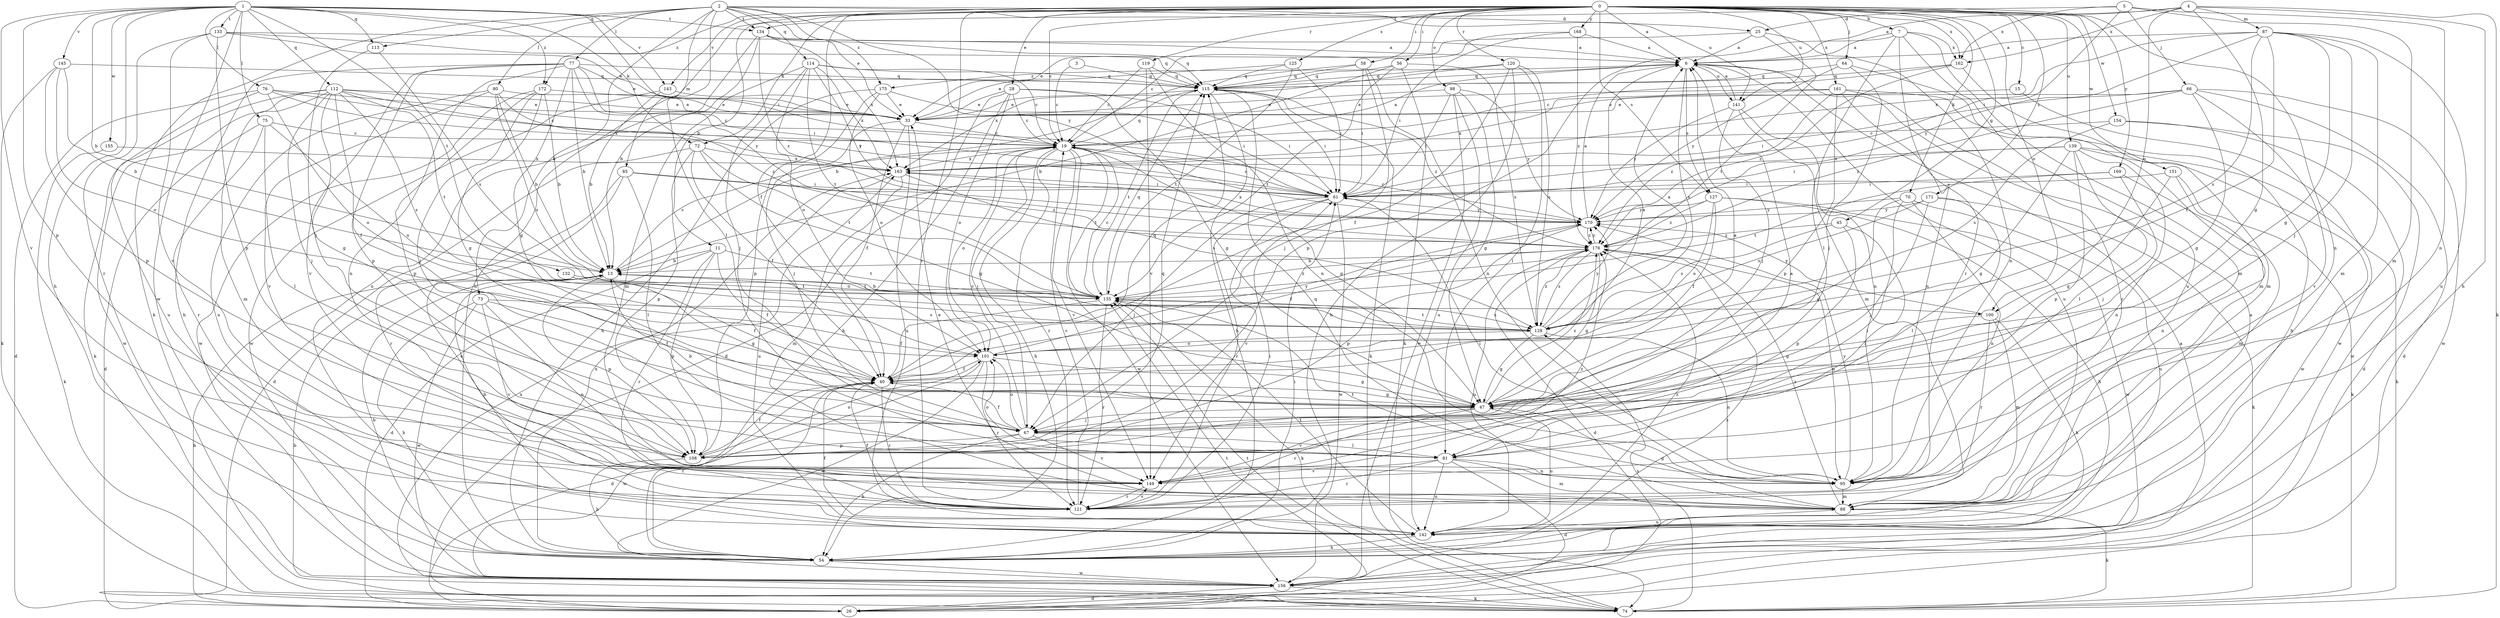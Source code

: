 strict digraph  {
0;
1;
2;
3;
4;
5;
6;
7;
11;
13;
15;
19;
25;
26;
28;
33;
40;
45;
47;
54;
56;
58;
61;
64;
66;
67;
70;
72;
73;
74;
75;
76;
77;
80;
81;
85;
87;
88;
95;
98;
100;
101;
108;
112;
113;
114;
115;
119;
120;
121;
125;
127;
128;
132;
133;
134;
135;
139;
141;
142;
143;
145;
149;
151;
154;
155;
156;
161;
162;
163;
168;
169;
170;
171;
172;
175;
176;
0 -> 6  [label=a];
0 -> 7  [label=b];
0 -> 11  [label=b];
0 -> 15  [label=c];
0 -> 19  [label=c];
0 -> 28  [label=e];
0 -> 40  [label=f];
0 -> 45  [label=g];
0 -> 54  [label=h];
0 -> 56  [label=i];
0 -> 58  [label=i];
0 -> 64  [label=j];
0 -> 70  [label=k];
0 -> 72  [label=k];
0 -> 95  [label=n];
0 -> 98  [label=o];
0 -> 100  [label=o];
0 -> 119  [label=r];
0 -> 120  [label=r];
0 -> 121  [label=r];
0 -> 125  [label=s];
0 -> 127  [label=s];
0 -> 139  [label=u];
0 -> 141  [label=u];
0 -> 143  [label=v];
0 -> 151  [label=w];
0 -> 154  [label=w];
0 -> 161  [label=x];
0 -> 162  [label=x];
0 -> 168  [label=y];
0 -> 169  [label=y];
0 -> 171  [label=z];
0 -> 172  [label=z];
1 -> 13  [label=b];
1 -> 54  [label=h];
1 -> 61  [label=i];
1 -> 72  [label=k];
1 -> 75  [label=l];
1 -> 76  [label=l];
1 -> 108  [label=p];
1 -> 112  [label=q];
1 -> 113  [label=q];
1 -> 132  [label=t];
1 -> 133  [label=t];
1 -> 134  [label=t];
1 -> 143  [label=v];
1 -> 145  [label=v];
1 -> 149  [label=v];
1 -> 155  [label=w];
1 -> 156  [label=w];
1 -> 172  [label=z];
2 -> 25  [label=d];
2 -> 33  [label=e];
2 -> 73  [label=k];
2 -> 74  [label=k];
2 -> 77  [label=l];
2 -> 80  [label=l];
2 -> 81  [label=l];
2 -> 85  [label=m];
2 -> 113  [label=q];
2 -> 114  [label=q];
2 -> 134  [label=t];
2 -> 141  [label=u];
2 -> 170  [label=y];
2 -> 175  [label=z];
3 -> 19  [label=c];
3 -> 115  [label=q];
4 -> 6  [label=a];
4 -> 25  [label=d];
4 -> 47  [label=g];
4 -> 54  [label=h];
4 -> 74  [label=k];
4 -> 87  [label=m];
4 -> 100  [label=o];
4 -> 162  [label=x];
5 -> 61  [label=i];
5 -> 66  [label=j];
5 -> 88  [label=m];
5 -> 95  [label=n];
5 -> 134  [label=t];
5 -> 162  [label=x];
6 -> 115  [label=q];
6 -> 127  [label=s];
6 -> 128  [label=s];
6 -> 141  [label=u];
6 -> 142  [label=u];
6 -> 175  [label=z];
7 -> 6  [label=a];
7 -> 81  [label=l];
7 -> 88  [label=m];
7 -> 108  [label=p];
7 -> 121  [label=r];
7 -> 142  [label=u];
7 -> 162  [label=x];
11 -> 13  [label=b];
11 -> 26  [label=d];
11 -> 40  [label=f];
11 -> 108  [label=p];
11 -> 121  [label=r];
11 -> 135  [label=t];
13 -> 19  [label=c];
13 -> 47  [label=g];
13 -> 100  [label=o];
13 -> 108  [label=p];
13 -> 135  [label=t];
15 -> 33  [label=e];
15 -> 156  [label=w];
19 -> 6  [label=a];
19 -> 47  [label=g];
19 -> 54  [label=h];
19 -> 67  [label=j];
19 -> 101  [label=o];
19 -> 115  [label=q];
19 -> 121  [label=r];
19 -> 135  [label=t];
19 -> 149  [label=v];
19 -> 156  [label=w];
19 -> 163  [label=x];
25 -> 6  [label=a];
25 -> 33  [label=e];
25 -> 95  [label=n];
25 -> 135  [label=t];
26 -> 6  [label=a];
26 -> 13  [label=b];
26 -> 135  [label=t];
28 -> 19  [label=c];
28 -> 26  [label=d];
28 -> 33  [label=e];
28 -> 47  [label=g];
28 -> 54  [label=h];
28 -> 61  [label=i];
28 -> 101  [label=o];
33 -> 19  [label=c];
33 -> 40  [label=f];
33 -> 67  [label=j];
33 -> 142  [label=u];
40 -> 47  [label=g];
40 -> 115  [label=q];
40 -> 121  [label=r];
40 -> 156  [label=w];
45 -> 81  [label=l];
45 -> 108  [label=p];
45 -> 128  [label=s];
45 -> 176  [label=z];
47 -> 6  [label=a];
47 -> 67  [label=j];
47 -> 121  [label=r];
47 -> 142  [label=u];
47 -> 149  [label=v];
47 -> 176  [label=z];
54 -> 6  [label=a];
54 -> 13  [label=b];
54 -> 40  [label=f];
54 -> 61  [label=i];
54 -> 156  [label=w];
54 -> 163  [label=x];
56 -> 13  [label=b];
56 -> 74  [label=k];
56 -> 115  [label=q];
56 -> 128  [label=s];
56 -> 135  [label=t];
58 -> 13  [label=b];
58 -> 61  [label=i];
58 -> 67  [label=j];
58 -> 95  [label=n];
58 -> 115  [label=q];
61 -> 19  [label=c];
61 -> 67  [label=j];
61 -> 121  [label=r];
61 -> 149  [label=v];
61 -> 156  [label=w];
61 -> 170  [label=y];
64 -> 67  [label=j];
64 -> 88  [label=m];
64 -> 115  [label=q];
64 -> 170  [label=y];
66 -> 26  [label=d];
66 -> 33  [label=e];
66 -> 47  [label=g];
66 -> 61  [label=i];
66 -> 149  [label=v];
66 -> 156  [label=w];
66 -> 176  [label=z];
67 -> 13  [label=b];
67 -> 19  [label=c];
67 -> 40  [label=f];
67 -> 54  [label=h];
67 -> 81  [label=l];
67 -> 101  [label=o];
67 -> 108  [label=p];
67 -> 149  [label=v];
70 -> 47  [label=g];
70 -> 81  [label=l];
70 -> 95  [label=n];
70 -> 142  [label=u];
70 -> 170  [label=y];
72 -> 26  [label=d];
72 -> 40  [label=f];
72 -> 47  [label=g];
72 -> 108  [label=p];
72 -> 135  [label=t];
72 -> 163  [label=x];
73 -> 40  [label=f];
73 -> 54  [label=h];
73 -> 95  [label=n];
73 -> 128  [label=s];
73 -> 149  [label=v];
73 -> 156  [label=w];
74 -> 13  [label=b];
74 -> 128  [label=s];
74 -> 135  [label=t];
74 -> 163  [label=x];
75 -> 19  [label=c];
75 -> 26  [label=d];
75 -> 81  [label=l];
75 -> 101  [label=o];
75 -> 121  [label=r];
76 -> 19  [label=c];
76 -> 26  [label=d];
76 -> 33  [label=e];
76 -> 101  [label=o];
76 -> 142  [label=u];
76 -> 163  [label=x];
77 -> 13  [label=b];
77 -> 33  [label=e];
77 -> 47  [label=g];
77 -> 54  [label=h];
77 -> 61  [label=i];
77 -> 95  [label=n];
77 -> 108  [label=p];
77 -> 115  [label=q];
77 -> 149  [label=v];
77 -> 170  [label=y];
80 -> 13  [label=b];
80 -> 33  [label=e];
80 -> 128  [label=s];
80 -> 142  [label=u];
80 -> 149  [label=v];
80 -> 176  [label=z];
81 -> 26  [label=d];
81 -> 88  [label=m];
81 -> 95  [label=n];
81 -> 101  [label=o];
81 -> 121  [label=r];
81 -> 142  [label=u];
81 -> 149  [label=v];
85 -> 61  [label=i];
85 -> 81  [label=l];
85 -> 121  [label=r];
85 -> 142  [label=u];
85 -> 176  [label=z];
87 -> 6  [label=a];
87 -> 40  [label=f];
87 -> 47  [label=g];
87 -> 67  [label=j];
87 -> 88  [label=m];
87 -> 128  [label=s];
87 -> 142  [label=u];
87 -> 163  [label=x];
87 -> 170  [label=y];
88 -> 33  [label=e];
88 -> 47  [label=g];
88 -> 74  [label=k];
88 -> 115  [label=q];
88 -> 142  [label=u];
88 -> 176  [label=z];
95 -> 61  [label=i];
95 -> 88  [label=m];
95 -> 135  [label=t];
95 -> 170  [label=y];
98 -> 33  [label=e];
98 -> 47  [label=g];
98 -> 61  [label=i];
98 -> 142  [label=u];
98 -> 156  [label=w];
98 -> 170  [label=y];
100 -> 47  [label=g];
100 -> 54  [label=h];
100 -> 88  [label=m];
100 -> 121  [label=r];
100 -> 170  [label=y];
101 -> 6  [label=a];
101 -> 26  [label=d];
101 -> 40  [label=f];
101 -> 47  [label=g];
101 -> 121  [label=r];
101 -> 156  [label=w];
101 -> 170  [label=y];
108 -> 40  [label=f];
108 -> 54  [label=h];
108 -> 101  [label=o];
108 -> 115  [label=q];
112 -> 19  [label=c];
112 -> 33  [label=e];
112 -> 40  [label=f];
112 -> 47  [label=g];
112 -> 61  [label=i];
112 -> 67  [label=j];
112 -> 74  [label=k];
112 -> 88  [label=m];
112 -> 128  [label=s];
112 -> 135  [label=t];
112 -> 156  [label=w];
113 -> 67  [label=j];
113 -> 128  [label=s];
114 -> 19  [label=c];
114 -> 67  [label=j];
114 -> 88  [label=m];
114 -> 101  [label=o];
114 -> 115  [label=q];
114 -> 135  [label=t];
114 -> 163  [label=x];
114 -> 170  [label=y];
115 -> 33  [label=e];
115 -> 54  [label=h];
115 -> 61  [label=i];
115 -> 74  [label=k];
115 -> 135  [label=t];
115 -> 176  [label=z];
119 -> 19  [label=c];
119 -> 95  [label=n];
119 -> 115  [label=q];
119 -> 149  [label=v];
120 -> 40  [label=f];
120 -> 54  [label=h];
120 -> 81  [label=l];
120 -> 115  [label=q];
120 -> 128  [label=s];
120 -> 163  [label=x];
121 -> 13  [label=b];
121 -> 19  [label=c];
121 -> 40  [label=f];
121 -> 61  [label=i];
121 -> 149  [label=v];
125 -> 33  [label=e];
125 -> 61  [label=i];
125 -> 115  [label=q];
125 -> 135  [label=t];
127 -> 40  [label=f];
127 -> 54  [label=h];
127 -> 101  [label=o];
127 -> 156  [label=w];
127 -> 170  [label=y];
127 -> 176  [label=z];
128 -> 6  [label=a];
128 -> 47  [label=g];
128 -> 95  [label=n];
128 -> 101  [label=o];
128 -> 135  [label=t];
128 -> 170  [label=y];
128 -> 176  [label=z];
132 -> 40  [label=f];
132 -> 135  [label=t];
133 -> 6  [label=a];
133 -> 33  [label=e];
133 -> 108  [label=p];
133 -> 115  [label=q];
133 -> 121  [label=r];
133 -> 149  [label=v];
134 -> 6  [label=a];
134 -> 13  [label=b];
134 -> 115  [label=q];
134 -> 142  [label=u];
134 -> 163  [label=x];
134 -> 176  [label=z];
135 -> 13  [label=b];
135 -> 19  [label=c];
135 -> 40  [label=f];
135 -> 74  [label=k];
135 -> 115  [label=q];
135 -> 121  [label=r];
135 -> 128  [label=s];
135 -> 176  [label=z];
139 -> 47  [label=g];
139 -> 61  [label=i];
139 -> 74  [label=k];
139 -> 81  [label=l];
139 -> 95  [label=n];
139 -> 108  [label=p];
139 -> 156  [label=w];
139 -> 163  [label=x];
141 -> 6  [label=a];
141 -> 67  [label=j];
141 -> 88  [label=m];
141 -> 95  [label=n];
141 -> 170  [label=y];
142 -> 40  [label=f];
142 -> 54  [label=h];
142 -> 135  [label=t];
142 -> 176  [label=z];
143 -> 13  [label=b];
143 -> 33  [label=e];
143 -> 156  [label=w];
145 -> 13  [label=b];
145 -> 74  [label=k];
145 -> 101  [label=o];
145 -> 108  [label=p];
145 -> 115  [label=q];
149 -> 6  [label=a];
149 -> 121  [label=r];
149 -> 176  [label=z];
151 -> 47  [label=g];
151 -> 61  [label=i];
151 -> 74  [label=k];
151 -> 95  [label=n];
154 -> 19  [label=c];
154 -> 26  [label=d];
154 -> 128  [label=s];
154 -> 156  [label=w];
155 -> 74  [label=k];
155 -> 163  [label=x];
156 -> 26  [label=d];
156 -> 74  [label=k];
156 -> 176  [label=z];
161 -> 33  [label=e];
161 -> 54  [label=h];
161 -> 95  [label=n];
161 -> 108  [label=p];
161 -> 121  [label=r];
161 -> 163  [label=x];
161 -> 176  [label=z];
162 -> 19  [label=c];
162 -> 88  [label=m];
162 -> 115  [label=q];
162 -> 176  [label=z];
163 -> 61  [label=i];
163 -> 88  [label=m];
163 -> 128  [label=s];
163 -> 142  [label=u];
168 -> 6  [label=a];
168 -> 19  [label=c];
168 -> 61  [label=i];
168 -> 176  [label=z];
169 -> 61  [label=i];
169 -> 67  [label=j];
169 -> 88  [label=m];
169 -> 135  [label=t];
170 -> 6  [label=a];
170 -> 19  [label=c];
170 -> 40  [label=f];
170 -> 108  [label=p];
170 -> 163  [label=x];
170 -> 176  [label=z];
171 -> 67  [label=j];
171 -> 74  [label=k];
171 -> 81  [label=l];
171 -> 128  [label=s];
171 -> 170  [label=y];
172 -> 13  [label=b];
172 -> 33  [label=e];
172 -> 47  [label=g];
172 -> 67  [label=j];
172 -> 108  [label=p];
172 -> 156  [label=w];
175 -> 33  [label=e];
175 -> 54  [label=h];
175 -> 61  [label=i];
175 -> 101  [label=o];
175 -> 108  [label=p];
176 -> 13  [label=b];
176 -> 26  [label=d];
176 -> 47  [label=g];
176 -> 95  [label=n];
176 -> 128  [label=s];
176 -> 142  [label=u];
176 -> 170  [label=y];
}

